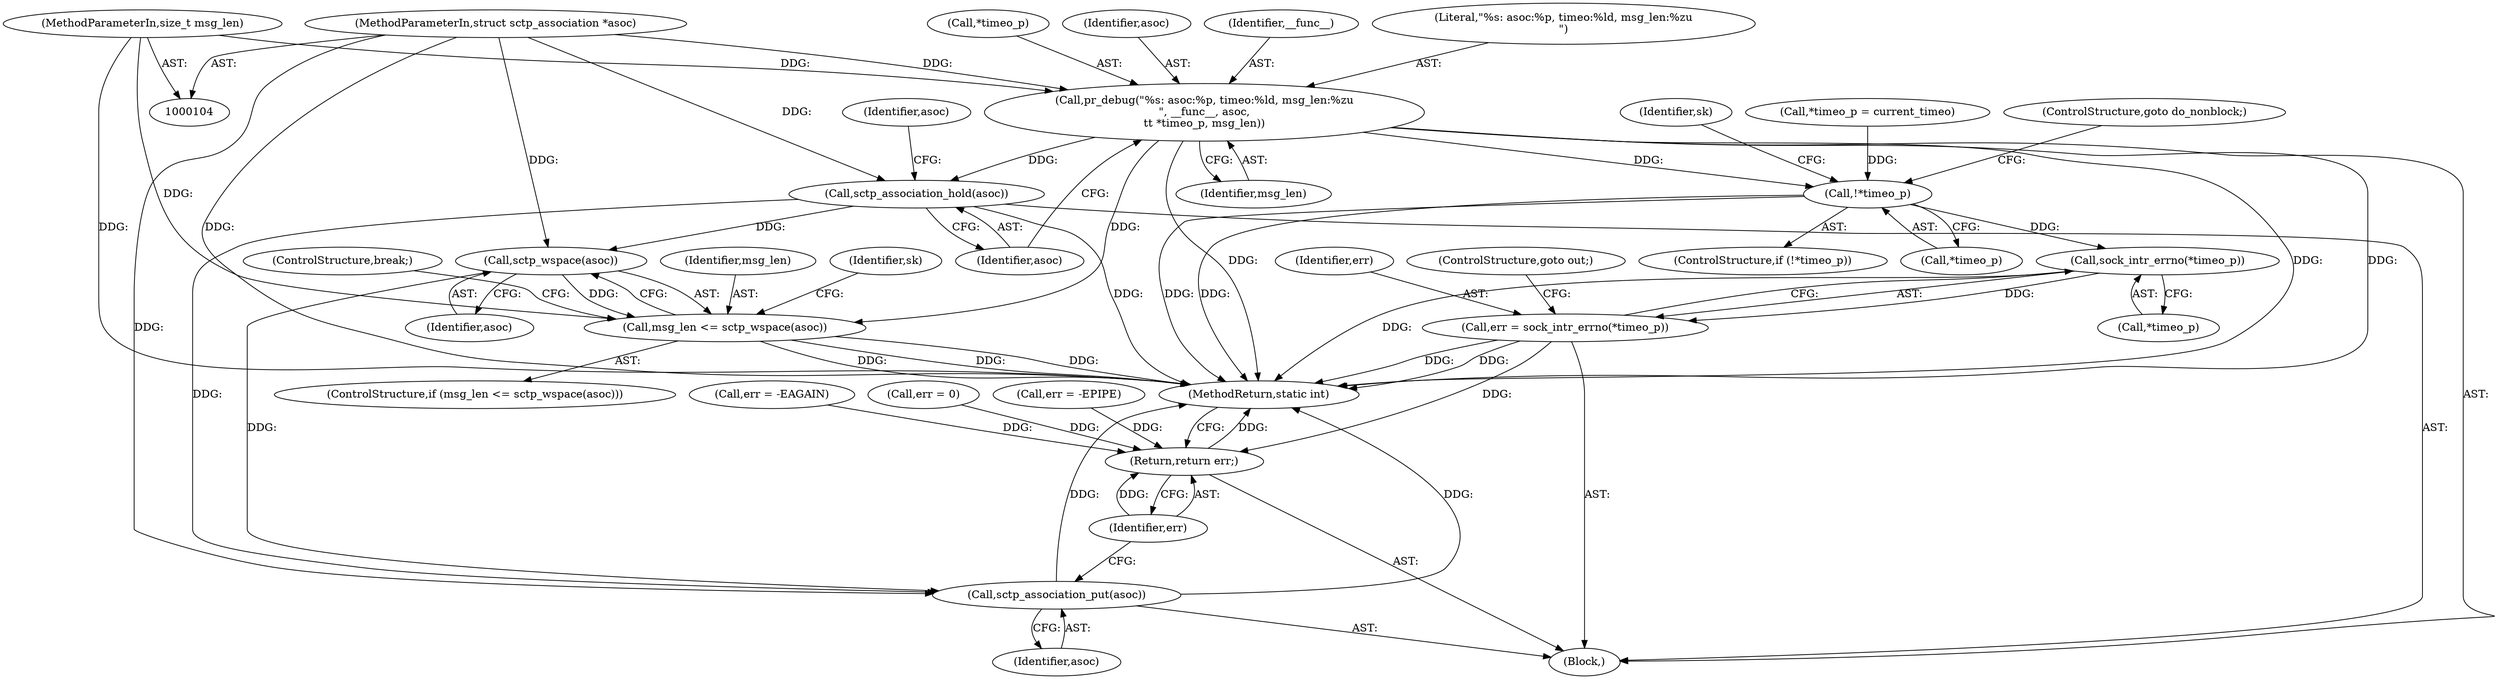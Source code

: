 digraph "0_linux_dfcb9f4f99f1e9a49e43398a7bfbf56927544af1_0@pointer" {
"1000128" [label="(Call,pr_debug(\"%s: asoc:%p, timeo:%ld, msg_len:%zu\n\", __func__, asoc,\n\t\t *timeo_p, msg_len))"];
"1000105" [label="(MethodParameterIn,struct sctp_association *asoc)"];
"1000107" [label="(MethodParameterIn,size_t msg_len)"];
"1000135" [label="(Call,sctp_association_hold(asoc))"];
"1000176" [label="(Call,sctp_wspace(asoc))"];
"1000174" [label="(Call,msg_len <= sctp_wspace(asoc))"];
"1000199" [label="(Call,sctp_association_put(asoc))"];
"1000148" [label="(Call,!*timeo_p)"];
"1000212" [label="(Call,sock_intr_errno(*timeo_p))"];
"1000210" [label="(Call,err = sock_intr_errno(*timeo_p))"];
"1000201" [label="(Return,return err;)"];
"1000199" [label="(Call,sctp_association_put(asoc))"];
"1000142" [label="(Identifier,asoc)"];
"1000217" [label="(Call,err = -EAGAIN)"];
"1000118" [label="(Call,err = 0)"];
"1000213" [label="(Call,*timeo_p)"];
"1000130" [label="(Identifier,__func__)"];
"1000129" [label="(Literal,\"%s: asoc:%p, timeo:%ld, msg_len:%zu\n\")"];
"1000175" [label="(Identifier,msg_len)"];
"1000149" [label="(Call,*timeo_p)"];
"1000200" [label="(Identifier,asoc)"];
"1000211" [label="(Identifier,err)"];
"1000202" [label="(Identifier,err)"];
"1000212" [label="(Call,sock_intr_errno(*timeo_p))"];
"1000105" [label="(MethodParameterIn,struct sctp_association *asoc)"];
"1000132" [label="(Call,*timeo_p)"];
"1000201" [label="(Return,return err;)"];
"1000180" [label="(Identifier,sk)"];
"1000210" [label="(Call,err = sock_intr_errno(*timeo_p))"];
"1000108" [label="(Block,)"];
"1000134" [label="(Identifier,msg_len)"];
"1000155" [label="(Identifier,sk)"];
"1000173" [label="(ControlStructure,if (msg_len <= sctp_wspace(asoc)))"];
"1000147" [label="(ControlStructure,if (!*timeo_p))"];
"1000174" [label="(Call,msg_len <= sctp_wspace(asoc))"];
"1000176" [label="(Call,sctp_wspace(asoc))"];
"1000215" [label="(ControlStructure,goto out;)"];
"1000135" [label="(Call,sctp_association_hold(asoc))"];
"1000222" [label="(MethodReturn,static int)"];
"1000128" [label="(Call,pr_debug(\"%s: asoc:%p, timeo:%ld, msg_len:%zu\n\", __func__, asoc,\n\t\t *timeo_p, msg_len))"];
"1000136" [label="(Identifier,asoc)"];
"1000187" [label="(Call,*timeo_p = current_timeo)"];
"1000107" [label="(MethodParameterIn,size_t msg_len)"];
"1000178" [label="(ControlStructure,break;)"];
"1000177" [label="(Identifier,asoc)"];
"1000204" [label="(Call,err = -EPIPE)"];
"1000131" [label="(Identifier,asoc)"];
"1000148" [label="(Call,!*timeo_p)"];
"1000151" [label="(ControlStructure,goto do_nonblock;)"];
"1000128" -> "1000108"  [label="AST: "];
"1000128" -> "1000134"  [label="CFG: "];
"1000129" -> "1000128"  [label="AST: "];
"1000130" -> "1000128"  [label="AST: "];
"1000131" -> "1000128"  [label="AST: "];
"1000132" -> "1000128"  [label="AST: "];
"1000134" -> "1000128"  [label="AST: "];
"1000136" -> "1000128"  [label="CFG: "];
"1000128" -> "1000222"  [label="DDG: "];
"1000128" -> "1000222"  [label="DDG: "];
"1000128" -> "1000222"  [label="DDG: "];
"1000105" -> "1000128"  [label="DDG: "];
"1000107" -> "1000128"  [label="DDG: "];
"1000128" -> "1000135"  [label="DDG: "];
"1000128" -> "1000148"  [label="DDG: "];
"1000128" -> "1000174"  [label="DDG: "];
"1000105" -> "1000104"  [label="AST: "];
"1000105" -> "1000222"  [label="DDG: "];
"1000105" -> "1000135"  [label="DDG: "];
"1000105" -> "1000176"  [label="DDG: "];
"1000105" -> "1000199"  [label="DDG: "];
"1000107" -> "1000104"  [label="AST: "];
"1000107" -> "1000222"  [label="DDG: "];
"1000107" -> "1000174"  [label="DDG: "];
"1000135" -> "1000108"  [label="AST: "];
"1000135" -> "1000136"  [label="CFG: "];
"1000136" -> "1000135"  [label="AST: "];
"1000142" -> "1000135"  [label="CFG: "];
"1000135" -> "1000222"  [label="DDG: "];
"1000135" -> "1000176"  [label="DDG: "];
"1000135" -> "1000199"  [label="DDG: "];
"1000176" -> "1000174"  [label="AST: "];
"1000176" -> "1000177"  [label="CFG: "];
"1000177" -> "1000176"  [label="AST: "];
"1000174" -> "1000176"  [label="CFG: "];
"1000176" -> "1000174"  [label="DDG: "];
"1000176" -> "1000199"  [label="DDG: "];
"1000174" -> "1000173"  [label="AST: "];
"1000175" -> "1000174"  [label="AST: "];
"1000178" -> "1000174"  [label="CFG: "];
"1000180" -> "1000174"  [label="CFG: "];
"1000174" -> "1000222"  [label="DDG: "];
"1000174" -> "1000222"  [label="DDG: "];
"1000174" -> "1000222"  [label="DDG: "];
"1000199" -> "1000108"  [label="AST: "];
"1000199" -> "1000200"  [label="CFG: "];
"1000200" -> "1000199"  [label="AST: "];
"1000202" -> "1000199"  [label="CFG: "];
"1000199" -> "1000222"  [label="DDG: "];
"1000199" -> "1000222"  [label="DDG: "];
"1000148" -> "1000147"  [label="AST: "];
"1000148" -> "1000149"  [label="CFG: "];
"1000149" -> "1000148"  [label="AST: "];
"1000151" -> "1000148"  [label="CFG: "];
"1000155" -> "1000148"  [label="CFG: "];
"1000148" -> "1000222"  [label="DDG: "];
"1000148" -> "1000222"  [label="DDG: "];
"1000187" -> "1000148"  [label="DDG: "];
"1000148" -> "1000212"  [label="DDG: "];
"1000212" -> "1000210"  [label="AST: "];
"1000212" -> "1000213"  [label="CFG: "];
"1000213" -> "1000212"  [label="AST: "];
"1000210" -> "1000212"  [label="CFG: "];
"1000212" -> "1000222"  [label="DDG: "];
"1000212" -> "1000210"  [label="DDG: "];
"1000210" -> "1000108"  [label="AST: "];
"1000211" -> "1000210"  [label="AST: "];
"1000215" -> "1000210"  [label="CFG: "];
"1000210" -> "1000222"  [label="DDG: "];
"1000210" -> "1000222"  [label="DDG: "];
"1000210" -> "1000201"  [label="DDG: "];
"1000201" -> "1000108"  [label="AST: "];
"1000201" -> "1000202"  [label="CFG: "];
"1000202" -> "1000201"  [label="AST: "];
"1000222" -> "1000201"  [label="CFG: "];
"1000201" -> "1000222"  [label="DDG: "];
"1000202" -> "1000201"  [label="DDG: "];
"1000217" -> "1000201"  [label="DDG: "];
"1000204" -> "1000201"  [label="DDG: "];
"1000118" -> "1000201"  [label="DDG: "];
}
